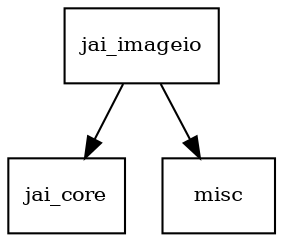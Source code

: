 digraph jai_imageio_dependencies {
  node [shape = box, fontsize=10.0];
  jai_imageio -> jai_core;
  jai_imageio -> misc;
}
